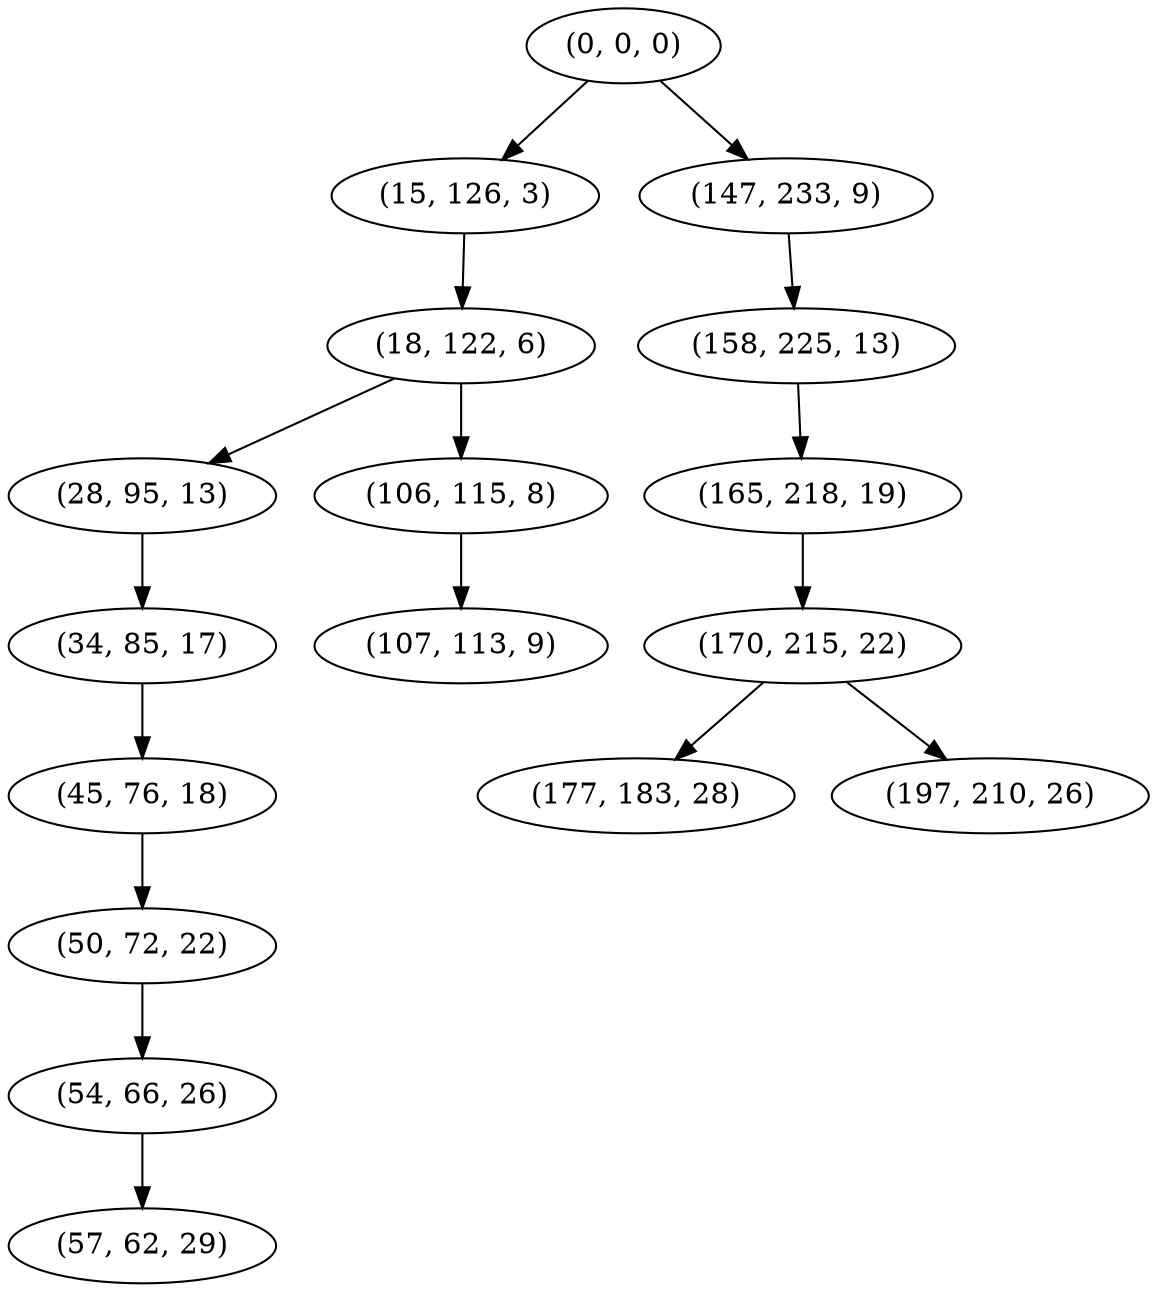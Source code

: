 digraph tree {
    "(0, 0, 0)";
    "(15, 126, 3)";
    "(18, 122, 6)";
    "(28, 95, 13)";
    "(34, 85, 17)";
    "(45, 76, 18)";
    "(50, 72, 22)";
    "(54, 66, 26)";
    "(57, 62, 29)";
    "(106, 115, 8)";
    "(107, 113, 9)";
    "(147, 233, 9)";
    "(158, 225, 13)";
    "(165, 218, 19)";
    "(170, 215, 22)";
    "(177, 183, 28)";
    "(197, 210, 26)";
    "(0, 0, 0)" -> "(15, 126, 3)";
    "(0, 0, 0)" -> "(147, 233, 9)";
    "(15, 126, 3)" -> "(18, 122, 6)";
    "(18, 122, 6)" -> "(28, 95, 13)";
    "(18, 122, 6)" -> "(106, 115, 8)";
    "(28, 95, 13)" -> "(34, 85, 17)";
    "(34, 85, 17)" -> "(45, 76, 18)";
    "(45, 76, 18)" -> "(50, 72, 22)";
    "(50, 72, 22)" -> "(54, 66, 26)";
    "(54, 66, 26)" -> "(57, 62, 29)";
    "(106, 115, 8)" -> "(107, 113, 9)";
    "(147, 233, 9)" -> "(158, 225, 13)";
    "(158, 225, 13)" -> "(165, 218, 19)";
    "(165, 218, 19)" -> "(170, 215, 22)";
    "(170, 215, 22)" -> "(177, 183, 28)";
    "(170, 215, 22)" -> "(197, 210, 26)";
}
